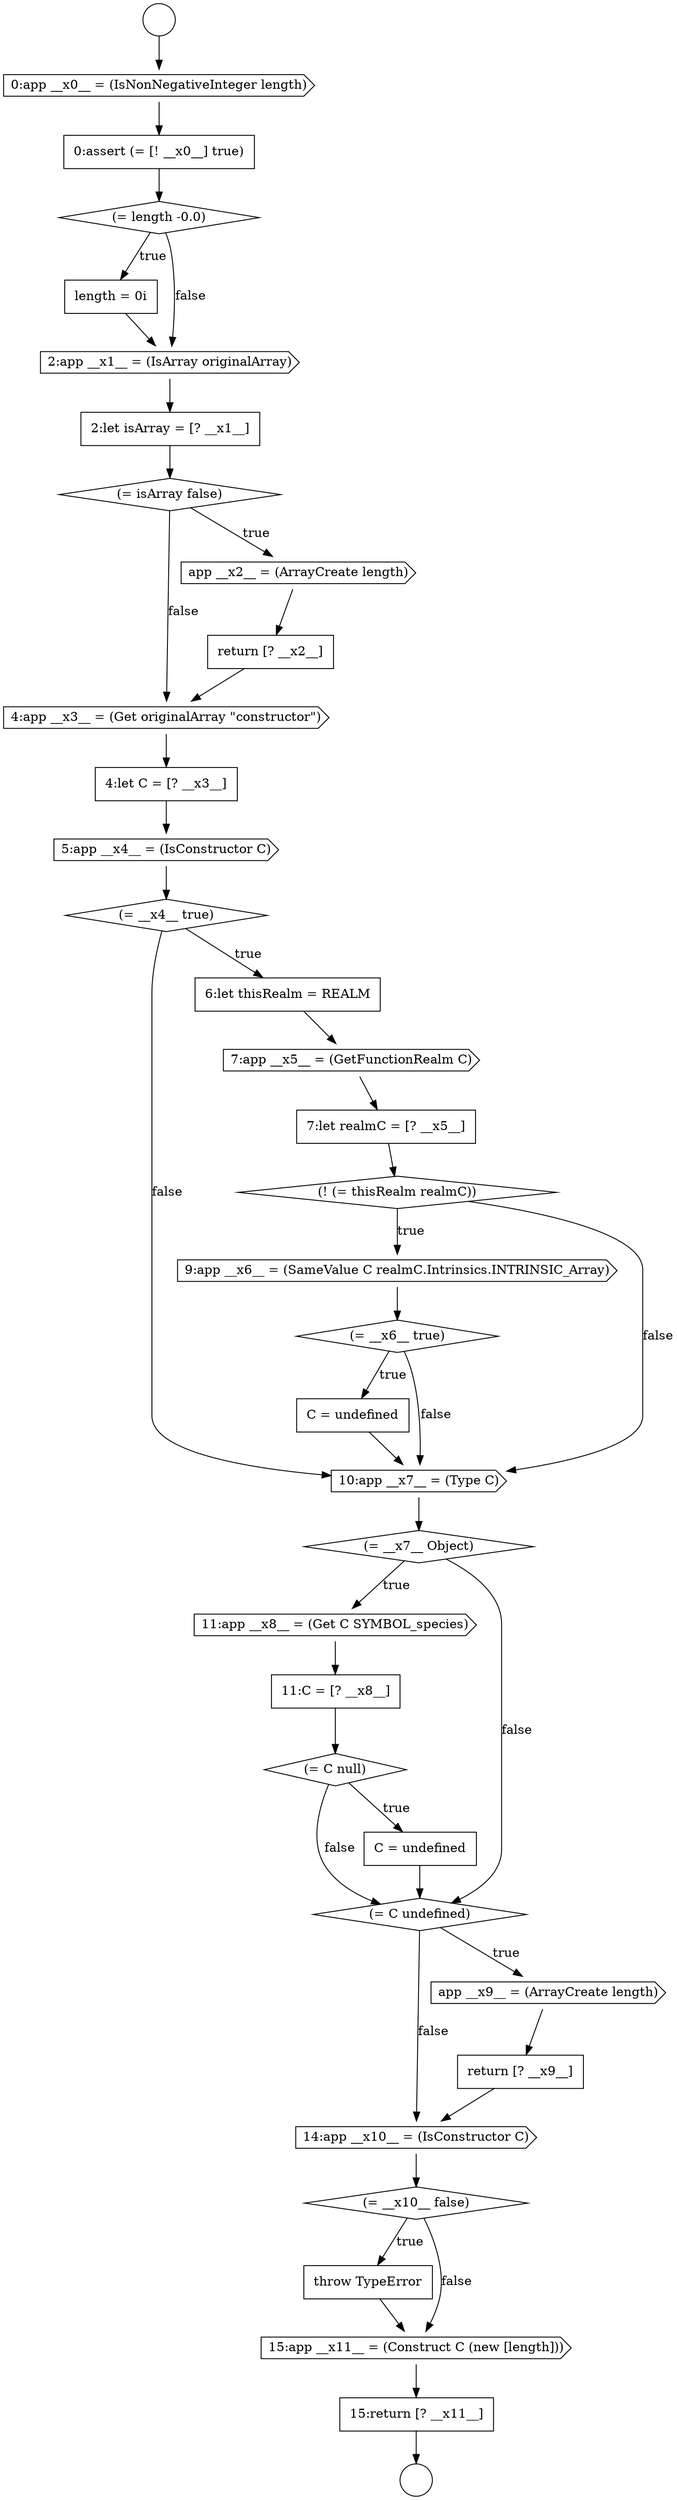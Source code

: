 digraph {
  node2627 [shape=cds, label=<<font color="black">7:app __x5__ = (GetFunctionRealm C)</font>> color="black" fillcolor="white" style=filled]
  node2635 [shape=cds, label=<<font color="black">11:app __x8__ = (Get C SYMBOL_species)</font>> color="black" fillcolor="white" style=filled]
  node2616 [shape=none, margin=0, label=<<font color="black">
    <table border="0" cellborder="1" cellspacing="0" cellpadding="10">
      <tr><td align="left">length = 0i</td></tr>
    </table>
  </font>> color="black" fillcolor="white" style=filled]
  node2628 [shape=none, margin=0, label=<<font color="black">
    <table border="0" cellborder="1" cellspacing="0" cellpadding="10">
      <tr><td align="left">7:let realmC = [? __x5__]</td></tr>
    </table>
  </font>> color="black" fillcolor="white" style=filled]
  node2613 [shape=cds, label=<<font color="black">0:app __x0__ = (IsNonNegativeInteger length)</font>> color="black" fillcolor="white" style=filled]
  node2623 [shape=none, margin=0, label=<<font color="black">
    <table border="0" cellborder="1" cellspacing="0" cellpadding="10">
      <tr><td align="left">4:let C = [? __x3__]</td></tr>
    </table>
  </font>> color="black" fillcolor="white" style=filled]
  node2630 [shape=cds, label=<<font color="black">9:app __x6__ = (SameValue C realmC.Intrinsics.INTRINSIC_Array)</font>> color="black" fillcolor="white" style=filled]
  node2612 [shape=circle label=" " color="black" fillcolor="white" style=filled]
  node2622 [shape=cds, label=<<font color="black">4:app __x3__ = (Get originalArray &quot;constructor&quot;)</font>> color="black" fillcolor="white" style=filled]
  node2644 [shape=none, margin=0, label=<<font color="black">
    <table border="0" cellborder="1" cellspacing="0" cellpadding="10">
      <tr><td align="left">throw TypeError</td></tr>
    </table>
  </font>> color="black" fillcolor="white" style=filled]
  node2618 [shape=none, margin=0, label=<<font color="black">
    <table border="0" cellborder="1" cellspacing="0" cellpadding="10">
      <tr><td align="left">2:let isArray = [? __x1__]</td></tr>
    </table>
  </font>> color="black" fillcolor="white" style=filled]
  node2639 [shape=diamond, label=<<font color="black">(= C undefined)</font>> color="black" fillcolor="white" style=filled]
  node2646 [shape=none, margin=0, label=<<font color="black">
    <table border="0" cellborder="1" cellspacing="0" cellpadding="10">
      <tr><td align="left">15:return [? __x11__]</td></tr>
    </table>
  </font>> color="black" fillcolor="white" style=filled]
  node2641 [shape=none, margin=0, label=<<font color="black">
    <table border="0" cellborder="1" cellspacing="0" cellpadding="10">
      <tr><td align="left">return [? __x9__]</td></tr>
    </table>
  </font>> color="black" fillcolor="white" style=filled]
  node2621 [shape=none, margin=0, label=<<font color="black">
    <table border="0" cellborder="1" cellspacing="0" cellpadding="10">
      <tr><td align="left">return [? __x2__]</td></tr>
    </table>
  </font>> color="black" fillcolor="white" style=filled]
  node2631 [shape=diamond, label=<<font color="black">(= __x6__ true)</font>> color="black" fillcolor="white" style=filled]
  node2638 [shape=none, margin=0, label=<<font color="black">
    <table border="0" cellborder="1" cellspacing="0" cellpadding="10">
      <tr><td align="left">C = undefined</td></tr>
    </table>
  </font>> color="black" fillcolor="white" style=filled]
  node2634 [shape=diamond, label=<<font color="black">(= __x7__ Object)</font>> color="black" fillcolor="white" style=filled]
  node2645 [shape=cds, label=<<font color="black">15:app __x11__ = (Construct C (new [length]))</font>> color="black" fillcolor="white" style=filled]
  node2617 [shape=cds, label=<<font color="black">2:app __x1__ = (IsArray originalArray)</font>> color="black" fillcolor="white" style=filled]
  node2642 [shape=cds, label=<<font color="black">14:app __x10__ = (IsConstructor C)</font>> color="black" fillcolor="white" style=filled]
  node2624 [shape=cds, label=<<font color="black">5:app __x4__ = (IsConstructor C)</font>> color="black" fillcolor="white" style=filled]
  node2637 [shape=diamond, label=<<font color="black">(= C null)</font>> color="black" fillcolor="white" style=filled]
  node2632 [shape=none, margin=0, label=<<font color="black">
    <table border="0" cellborder="1" cellspacing="0" cellpadding="10">
      <tr><td align="left">C = undefined</td></tr>
    </table>
  </font>> color="black" fillcolor="white" style=filled]
  node2625 [shape=diamond, label=<<font color="black">(= __x4__ true)</font>> color="black" fillcolor="white" style=filled]
  node2620 [shape=cds, label=<<font color="black">app __x2__ = (ArrayCreate length)</font>> color="black" fillcolor="white" style=filled]
  node2633 [shape=cds, label=<<font color="black">10:app __x7__ = (Type C)</font>> color="black" fillcolor="white" style=filled]
  node2614 [shape=none, margin=0, label=<<font color="black">
    <table border="0" cellborder="1" cellspacing="0" cellpadding="10">
      <tr><td align="left">0:assert (= [! __x0__] true)</td></tr>
    </table>
  </font>> color="black" fillcolor="white" style=filled]
  node2629 [shape=diamond, label=<<font color="black">(! (= thisRealm realmC))</font>> color="black" fillcolor="white" style=filled]
  node2626 [shape=none, margin=0, label=<<font color="black">
    <table border="0" cellborder="1" cellspacing="0" cellpadding="10">
      <tr><td align="left">6:let thisRealm = REALM</td></tr>
    </table>
  </font>> color="black" fillcolor="white" style=filled]
  node2611 [shape=circle label=" " color="black" fillcolor="white" style=filled]
  node2643 [shape=diamond, label=<<font color="black">(= __x10__ false)</font>> color="black" fillcolor="white" style=filled]
  node2636 [shape=none, margin=0, label=<<font color="black">
    <table border="0" cellborder="1" cellspacing="0" cellpadding="10">
      <tr><td align="left">11:C = [? __x8__]</td></tr>
    </table>
  </font>> color="black" fillcolor="white" style=filled]
  node2619 [shape=diamond, label=<<font color="black">(= isArray false)</font>> color="black" fillcolor="white" style=filled]
  node2640 [shape=cds, label=<<font color="black">app __x9__ = (ArrayCreate length)</font>> color="black" fillcolor="white" style=filled]
  node2615 [shape=diamond, label=<<font color="black">(= length -0.0)</font>> color="black" fillcolor="white" style=filled]
  node2632 -> node2633 [ color="black"]
  node2646 -> node2612 [ color="black"]
  node2640 -> node2641 [ color="black"]
  node2627 -> node2628 [ color="black"]
  node2635 -> node2636 [ color="black"]
  node2644 -> node2645 [ color="black"]
  node2616 -> node2617 [ color="black"]
  node2614 -> node2615 [ color="black"]
  node2611 -> node2613 [ color="black"]
  node2620 -> node2621 [ color="black"]
  node2645 -> node2646 [ color="black"]
  node2630 -> node2631 [ color="black"]
  node2643 -> node2644 [label=<<font color="black">true</font>> color="black"]
  node2643 -> node2645 [label=<<font color="black">false</font>> color="black"]
  node2638 -> node2639 [ color="black"]
  node2629 -> node2630 [label=<<font color="black">true</font>> color="black"]
  node2629 -> node2633 [label=<<font color="black">false</font>> color="black"]
  node2639 -> node2640 [label=<<font color="black">true</font>> color="black"]
  node2639 -> node2642 [label=<<font color="black">false</font>> color="black"]
  node2625 -> node2626 [label=<<font color="black">true</font>> color="black"]
  node2625 -> node2633 [label=<<font color="black">false</font>> color="black"]
  node2642 -> node2643 [ color="black"]
  node2636 -> node2637 [ color="black"]
  node2641 -> node2642 [ color="black"]
  node2615 -> node2616 [label=<<font color="black">true</font>> color="black"]
  node2615 -> node2617 [label=<<font color="black">false</font>> color="black"]
  node2633 -> node2634 [ color="black"]
  node2628 -> node2629 [ color="black"]
  node2634 -> node2635 [label=<<font color="black">true</font>> color="black"]
  node2634 -> node2639 [label=<<font color="black">false</font>> color="black"]
  node2613 -> node2614 [ color="black"]
  node2619 -> node2620 [label=<<font color="black">true</font>> color="black"]
  node2619 -> node2622 [label=<<font color="black">false</font>> color="black"]
  node2623 -> node2624 [ color="black"]
  node2631 -> node2632 [label=<<font color="black">true</font>> color="black"]
  node2631 -> node2633 [label=<<font color="black">false</font>> color="black"]
  node2622 -> node2623 [ color="black"]
  node2624 -> node2625 [ color="black"]
  node2618 -> node2619 [ color="black"]
  node2626 -> node2627 [ color="black"]
  node2621 -> node2622 [ color="black"]
  node2637 -> node2638 [label=<<font color="black">true</font>> color="black"]
  node2637 -> node2639 [label=<<font color="black">false</font>> color="black"]
  node2617 -> node2618 [ color="black"]
}
